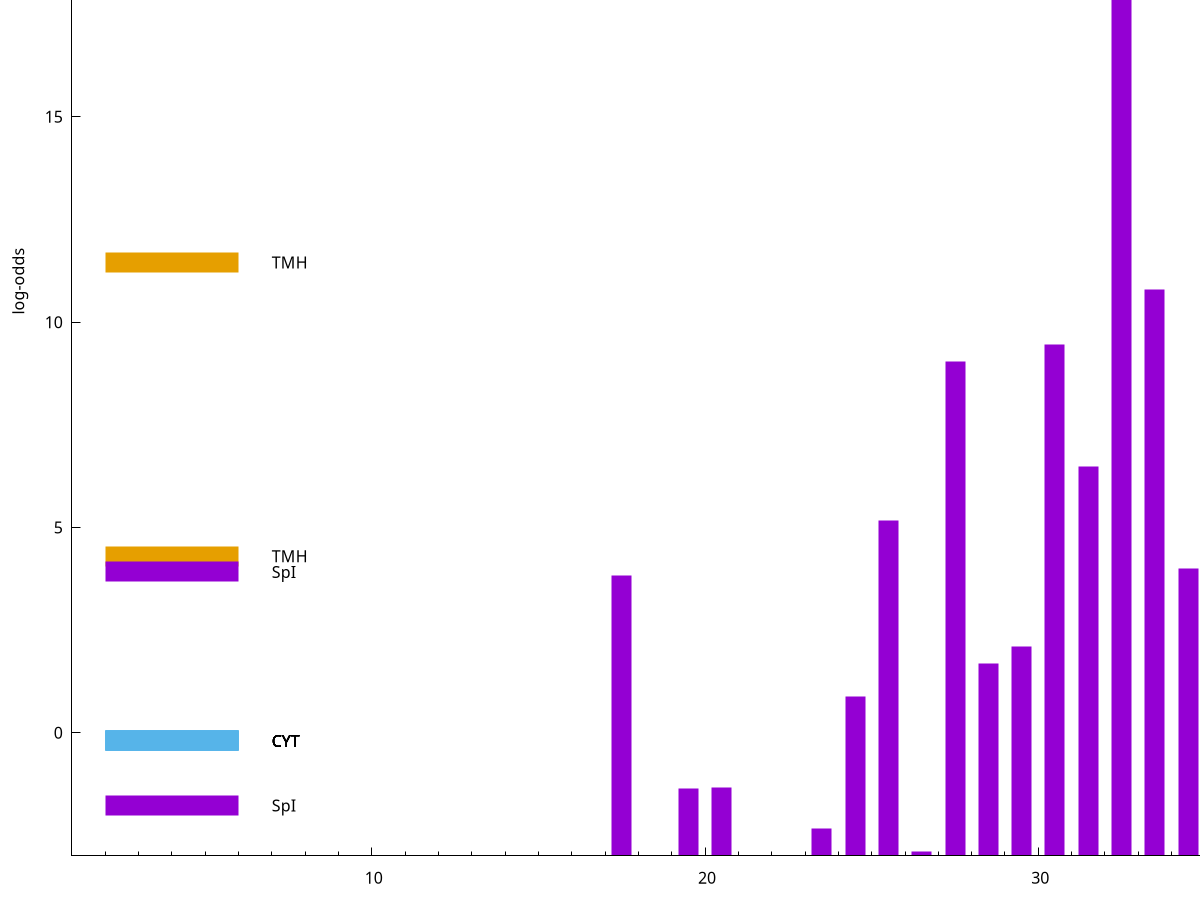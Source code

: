 set title "LipoP predictions for SRR5666568.gff"
set size 2., 1.4
set xrange [1:70] 
set mxtics 10
set yrange [-3:25]
set y2range [0:28]
set ylabel "log-odds"
set term postscript eps color solid "Helvetica" 30
set output "SRR5666568.gff419.eps"
set arrow from 2,22.6086 to 6,22.6086 nohead lt 1 lw 20
set label "SpI" at 7,22.6086
set arrow from 2,11.4517 to 6,11.4517 nohead lt 4 lw 20
set label "TMH" at 7,11.4517
set arrow from 2,4.29746 to 6,4.29746 nohead lt 4 lw 20
set label "TMH" at 7,4.29746
set arrow from 2,3.91705 to 6,3.91705 nohead lt 1 lw 20
set label "SpI" at 7,3.91705
set arrow from 2,-0.200913 to 6,-0.200913 nohead lt 3 lw 20
set label "CYT" at 7,-0.200913
set arrow from 2,-0.200913 to 6,-0.200913 nohead lt 3 lw 20
set label "CYT" at 7,-0.200913
set arrow from 2,-0.200913 to 6,-0.200913 nohead lt 3 lw 20
set label "CYT" at 7,-0.200913
set arrow from 2,-0.200913 to 6,-0.200913 nohead lt 3 lw 20
set label "CYT" at 7,-0.200913
set arrow from 2,-0.200913 to 6,-0.200913 nohead lt 3 lw 20
set label "CYT" at 7,-0.200913
set arrow from 2,-0.200913 to 6,-0.200913 nohead lt 3 lw 20
set label "CYT" at 7,-0.200913
set arrow from 2,-1.7737 to 6,-1.7737 nohead lt 1 lw 20
set label "SpI" at 7,-1.7737
set arrow from 2,22.6086 to 6,22.6086 nohead lt 1 lw 20
set label "SpI" at 7,22.6086
# NOTE: The scores below are the log-odds scores with the threshold
# NOTE: subtracted (a hack to make gnuplot make the histogram all
# NOTE: look nice).
plot "-" axes x1y2 title "" with impulses lt 1 lw 20
32.500000 25.607900
33.500000 13.792700
30.500000 12.466170
27.500000 12.036960
35.500000 10.066200
31.500000 9.489020
25.500000 8.159270
34.500000 7.000030
17.500000 6.835040
29.500000 5.110750
28.500000 4.689200
37.500000 3.969870
24.500000 3.891664
38.500000 3.405072
20.500000 1.672790
19.500000 1.651450
41.500000 0.982200
23.500000 0.664300
46.500000 0.584780
40.500000 0.409870
26.500000 0.097660
e
exit
